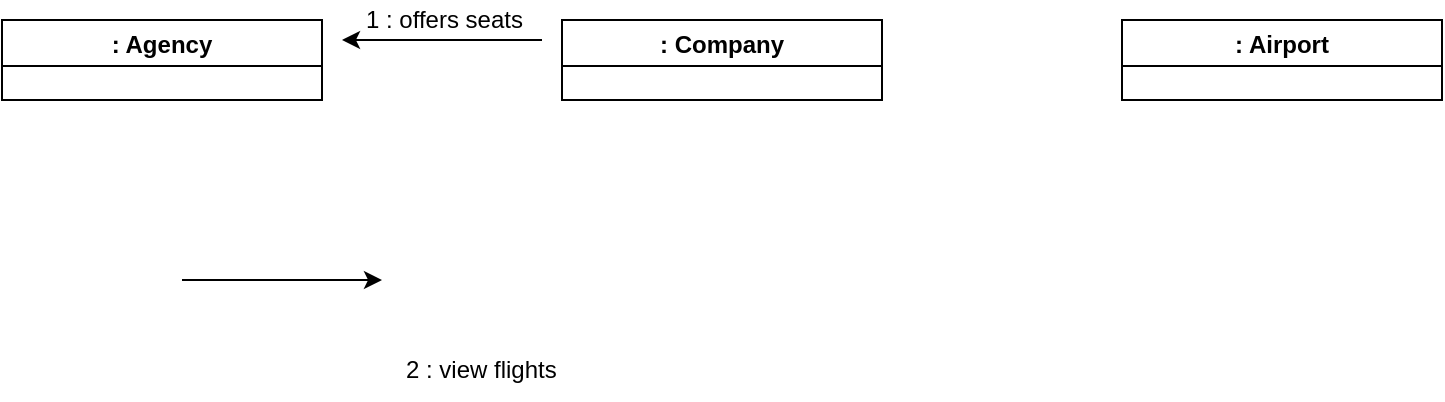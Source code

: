 <mxfile version="16.5.1" type="device"><diagram id="SCURkSxqt2B9rGsXGMN4" name="Page-1"><mxGraphModel dx="728" dy="463" grid="1" gridSize="10" guides="1" tooltips="1" connect="1" arrows="1" fold="1" page="1" pageScale="1" pageWidth="827" pageHeight="1169" math="0" shadow="0"><root><mxCell id="0"/><mxCell id="1" parent="0"/><mxCell id="KNmTrRU1YXEOnzG1AAxO-7" value=": Agency" style="swimlane;" vertex="1" parent="1"><mxGeometry x="80" y="200" width="160" height="40" as="geometry"><mxRectangle x="50" y="170" width="60" height="23" as="alternateBounds"/></mxGeometry></mxCell><mxCell id="KNmTrRU1YXEOnzG1AAxO-8" value=": Company" style="swimlane;" vertex="1" parent="1"><mxGeometry x="360" y="200" width="160" height="40" as="geometry"><mxRectangle x="50" y="170" width="60" height="23" as="alternateBounds"/></mxGeometry></mxCell><mxCell id="KNmTrRU1YXEOnzG1AAxO-9" value=": Airport" style="swimlane;" vertex="1" parent="1"><mxGeometry x="640" y="200" width="160" height="40" as="geometry"><mxRectangle x="50" y="170" width="60" height="23" as="alternateBounds"/></mxGeometry></mxCell><mxCell id="KNmTrRU1YXEOnzG1AAxO-15" value="1 : offers seats" style="text;html=1;strokeColor=none;fillColor=none;align=left;verticalAlign=middle;whiteSpace=wrap;rounded=0;" vertex="1" parent="1"><mxGeometry x="260" y="190" width="90" height="20" as="geometry"/></mxCell><mxCell id="KNmTrRU1YXEOnzG1AAxO-18" value="2 : view flights" style="text;html=1;strokeColor=none;fillColor=none;align=left;verticalAlign=middle;whiteSpace=wrap;rounded=0;" vertex="1" parent="1"><mxGeometry x="280" y="360" width="110" height="30" as="geometry"/></mxCell><mxCell id="KNmTrRU1YXEOnzG1AAxO-19" value="" style="endArrow=classic;html=1;rounded=0;" edge="1" parent="1"><mxGeometry width="50" height="50" relative="1" as="geometry"><mxPoint x="350" y="210.0" as="sourcePoint"/><mxPoint x="250" y="210.0" as="targetPoint"/></mxGeometry></mxCell><mxCell id="KNmTrRU1YXEOnzG1AAxO-20" value="" style="endArrow=classic;html=1;rounded=0;" edge="1" parent="1"><mxGeometry width="50" height="50" relative="1" as="geometry"><mxPoint x="170" y="330" as="sourcePoint"/><mxPoint x="270" y="330" as="targetPoint"/></mxGeometry></mxCell></root></mxGraphModel></diagram></mxfile>